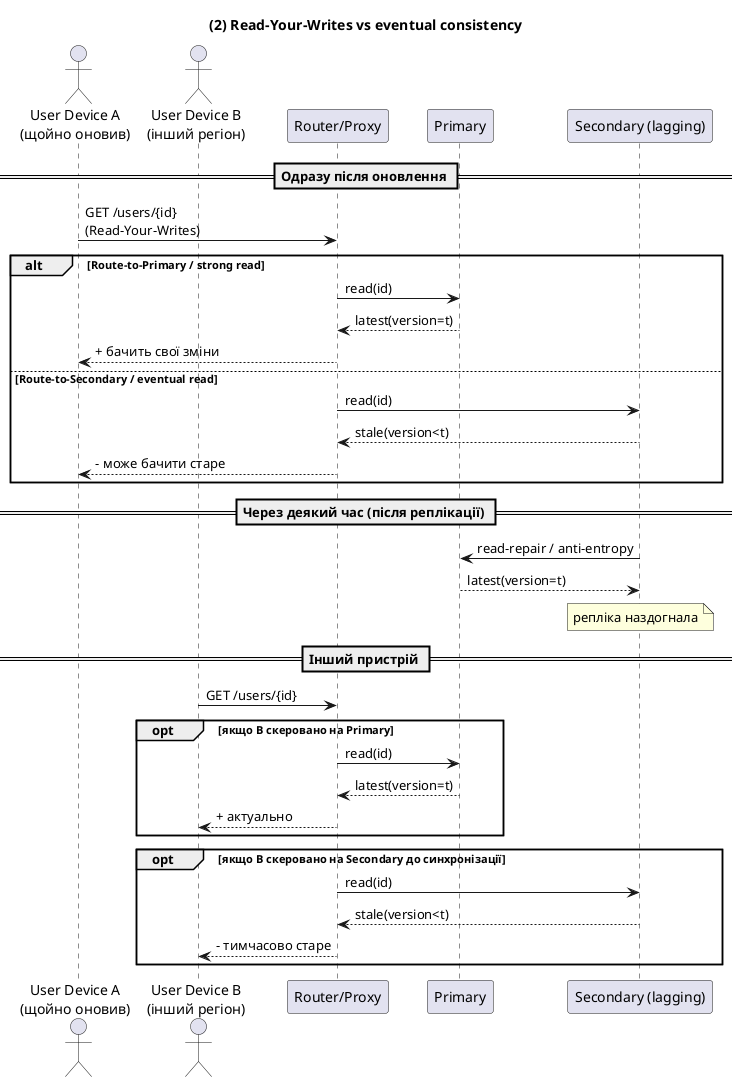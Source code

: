 @startuml
title (2) Read-Your-Writes vs eventual consistency

actor "User Device A\n(щойно оновив)" as A
actor "User Device B\n(інший регіон)" as B
participant "Router/Proxy" as R
participant "Primary" as Pri
participant "Secondary (lagging)" as Sec

== Одразу після оновлення ==
A -> R : GET /users/{id}\n(Read-Your-Writes)
alt Route-to-Primary / strong read
  R -> Pri : read(id)
  Pri --> R : latest(version=t)
  R --> A : + бачить свої зміни
else Route-to-Secondary / eventual read
  R -> Sec : read(id)
  Sec --> R : stale(version<t)
  R --> A : - може бачити старе
end

== Через деякий час (після реплікації) ==
Sec -> Pri : read-repair / anti-entropy
Pri --> Sec : latest(version=t)
note over Sec: репліка наздогнала

== Інший пристрій ==
B -> R : GET /users/{id}
opt якщо B скеровано на Primary
  R -> Pri : read(id)
  Pri --> R : latest(version=t)
  R --> B : + актуально
end
opt якщо B скеровано на Secondary до синхронізації
  R -> Sec : read(id)
  Sec --> R : stale(version<t)
  R --> B : - тимчасово старе
end
@enduml